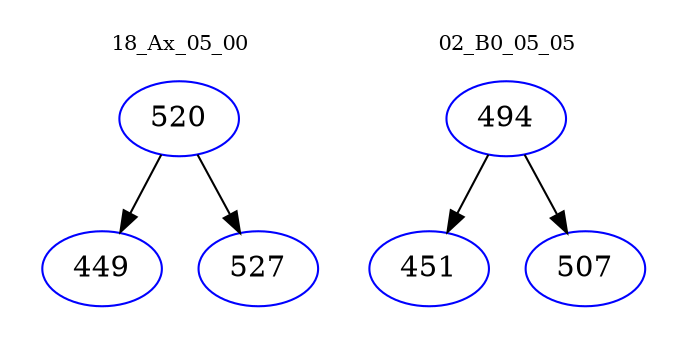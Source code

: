digraph{
subgraph cluster_0 {
color = white
label = "18_Ax_05_00";
fontsize=10;
T0_520 [label="520", color="blue"]
T0_520 -> T0_449 [color="black"]
T0_449 [label="449", color="blue"]
T0_520 -> T0_527 [color="black"]
T0_527 [label="527", color="blue"]
}
subgraph cluster_1 {
color = white
label = "02_B0_05_05";
fontsize=10;
T1_494 [label="494", color="blue"]
T1_494 -> T1_451 [color="black"]
T1_451 [label="451", color="blue"]
T1_494 -> T1_507 [color="black"]
T1_507 [label="507", color="blue"]
}
}
